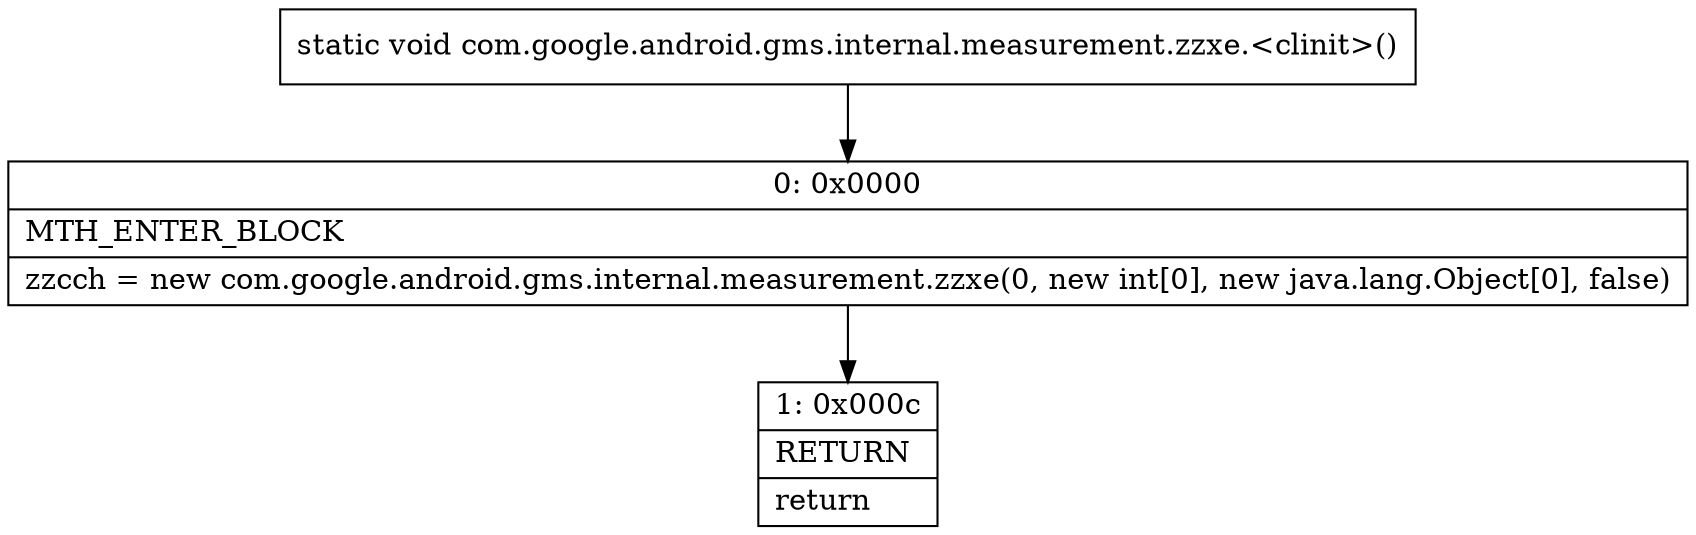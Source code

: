 digraph "CFG forcom.google.android.gms.internal.measurement.zzxe.\<clinit\>()V" {
Node_0 [shape=record,label="{0\:\ 0x0000|MTH_ENTER_BLOCK\l|zzcch = new com.google.android.gms.internal.measurement.zzxe(0, new int[0], new java.lang.Object[0], false)\l}"];
Node_1 [shape=record,label="{1\:\ 0x000c|RETURN\l|return\l}"];
MethodNode[shape=record,label="{static void com.google.android.gms.internal.measurement.zzxe.\<clinit\>() }"];
MethodNode -> Node_0;
Node_0 -> Node_1;
}

